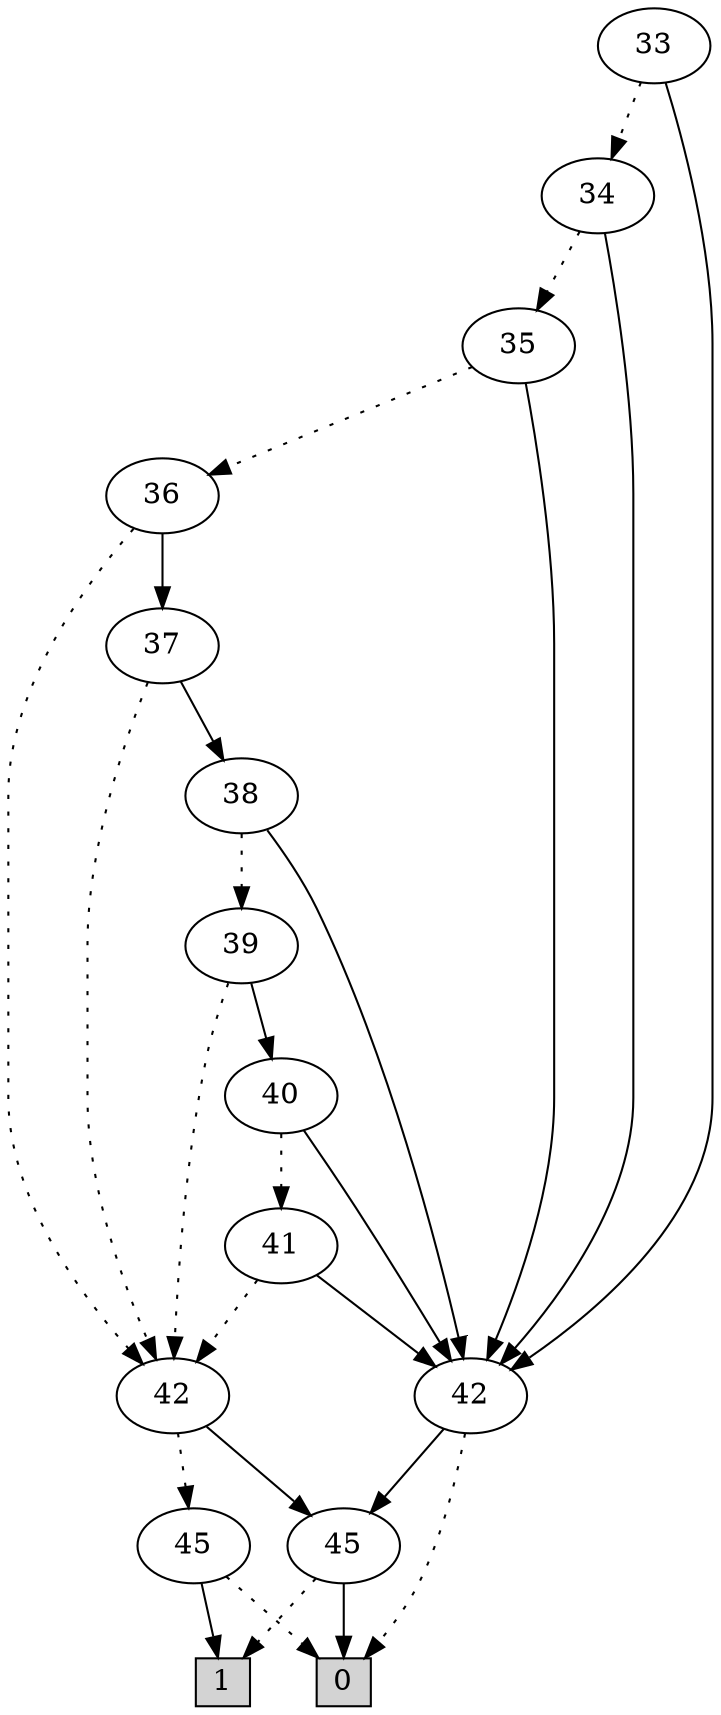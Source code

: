 digraph G {
0 [shape=box, label="0", style=filled, shape=box, height=0.3, width=0.3];
1 [shape=box, label="1", style=filled, shape=box, height=0.3, width=0.3];
3902 [label="33"];
3902 -> 3901 [style=dotted];
3902 -> 3881 [style=filled];
3901 [label="34"];
3901 -> 3900 [style=dotted];
3901 -> 3881 [style=filled];
3900 [label="35"];
3900 -> 3899 [style=dotted];
3900 -> 3881 [style=filled];
3899 [label="36"];
3899 -> 3893 [style=dotted];
3899 -> 3898 [style=filled];
3893 [label="42"];
3893 -> 92 [style=dotted];
3893 -> 93 [style=filled];
92 [label="45"];
92 -> 0 [style=dotted];
92 -> 1 [style=filled];
93 [label="45"];
93 -> 1 [style=dotted];
93 -> 0 [style=filled];
3898 [label="37"];
3898 -> 3893 [style=dotted];
3898 -> 3897 [style=filled];
3897 [label="38"];
3897 -> 3896 [style=dotted];
3897 -> 3881 [style=filled];
3896 [label="39"];
3896 -> 3893 [style=dotted];
3896 -> 3895 [style=filled];
3895 [label="40"];
3895 -> 3894 [style=dotted];
3895 -> 3881 [style=filled];
3894 [label="41"];
3894 -> 3893 [style=dotted];
3894 -> 3881 [style=filled];
3881 [label="42"];
3881 -> 0 [style=dotted];
3881 -> 93 [style=filled];
}

